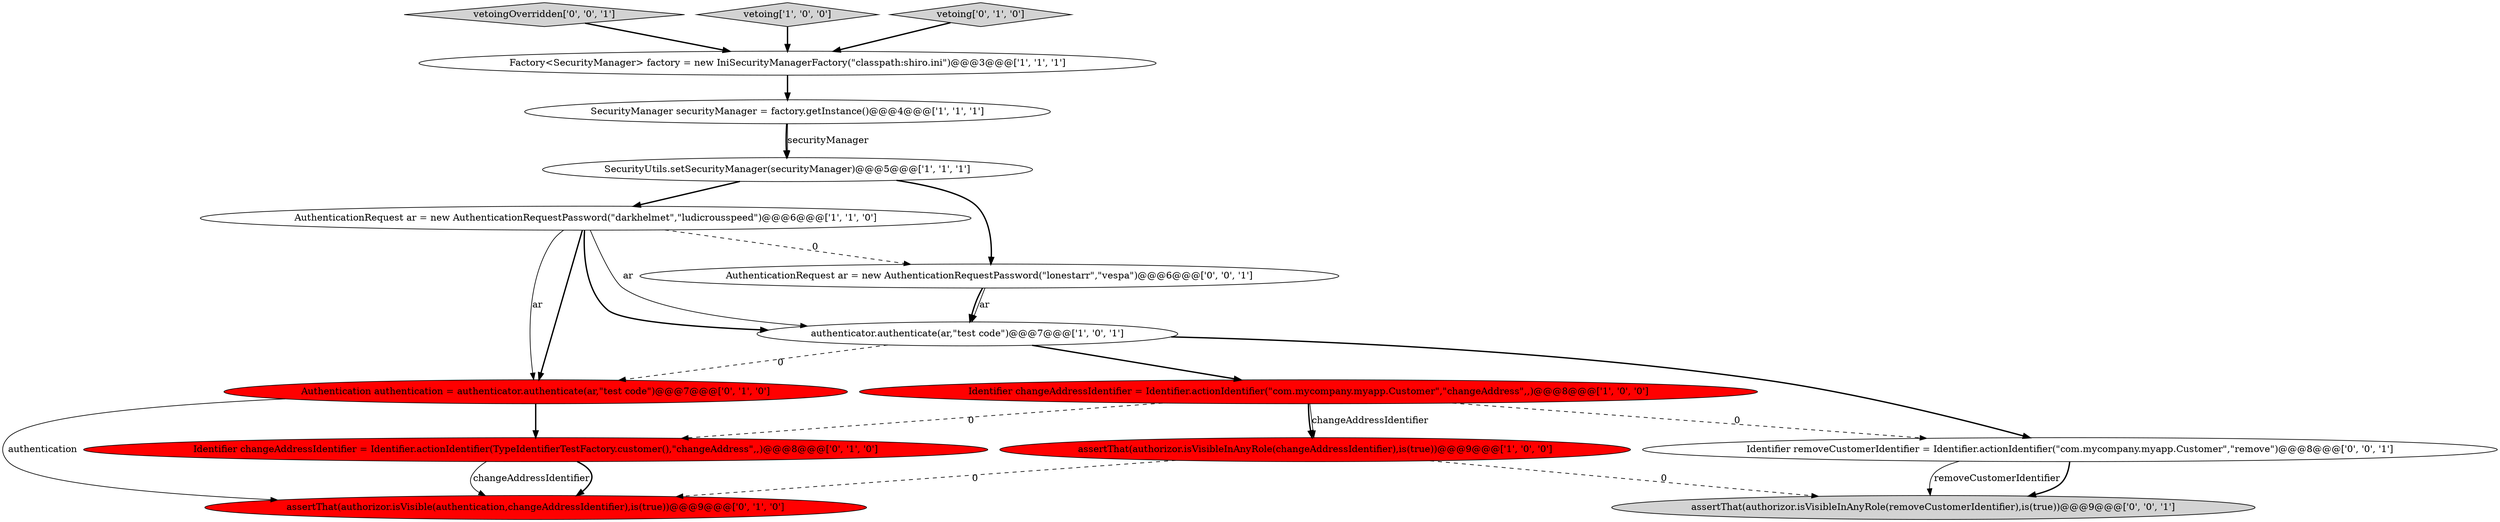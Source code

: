 digraph {
1 [style = filled, label = "SecurityManager securityManager = factory.getInstance()@@@4@@@['1', '1', '1']", fillcolor = white, shape = ellipse image = "AAA0AAABBB1BBB"];
5 [style = filled, label = "Factory<SecurityManager> factory = new IniSecurityManagerFactory(\"classpath:shiro.ini\")@@@3@@@['1', '1', '1']", fillcolor = white, shape = ellipse image = "AAA0AAABBB1BBB"];
10 [style = filled, label = "Authentication authentication = authenticator.authenticate(ar,\"test code\")@@@7@@@['0', '1', '0']", fillcolor = red, shape = ellipse image = "AAA1AAABBB2BBB"];
3 [style = filled, label = "Identifier changeAddressIdentifier = Identifier.actionIdentifier(\"com.mycompany.myapp.Customer\",\"changeAddress\",,)@@@8@@@['1', '0', '0']", fillcolor = red, shape = ellipse image = "AAA1AAABBB1BBB"];
0 [style = filled, label = "SecurityUtils.setSecurityManager(securityManager)@@@5@@@['1', '1', '1']", fillcolor = white, shape = ellipse image = "AAA0AAABBB1BBB"];
7 [style = filled, label = "assertThat(authorizor.isVisibleInAnyRole(changeAddressIdentifier),is(true))@@@9@@@['1', '0', '0']", fillcolor = red, shape = ellipse image = "AAA1AAABBB1BBB"];
2 [style = filled, label = "AuthenticationRequest ar = new AuthenticationRequestPassword(\"darkhelmet\",\"ludicrousspeed\")@@@6@@@['1', '1', '0']", fillcolor = white, shape = ellipse image = "AAA0AAABBB1BBB"];
8 [style = filled, label = "assertThat(authorizor.isVisible(authentication,changeAddressIdentifier),is(true))@@@9@@@['0', '1', '0']", fillcolor = red, shape = ellipse image = "AAA1AAABBB2BBB"];
6 [style = filled, label = "authenticator.authenticate(ar,\"test code\")@@@7@@@['1', '0', '1']", fillcolor = white, shape = ellipse image = "AAA0AAABBB1BBB"];
11 [style = filled, label = "Identifier changeAddressIdentifier = Identifier.actionIdentifier(TypeIdentifierTestFactory.customer(),\"changeAddress\",,)@@@8@@@['0', '1', '0']", fillcolor = red, shape = ellipse image = "AAA1AAABBB2BBB"];
12 [style = filled, label = "AuthenticationRequest ar = new AuthenticationRequestPassword(\"lonestarr\",\"vespa\")@@@6@@@['0', '0', '1']", fillcolor = white, shape = ellipse image = "AAA0AAABBB3BBB"];
14 [style = filled, label = "vetoingOverridden['0', '0', '1']", fillcolor = lightgray, shape = diamond image = "AAA0AAABBB3BBB"];
15 [style = filled, label = "assertThat(authorizor.isVisibleInAnyRole(removeCustomerIdentifier),is(true))@@@9@@@['0', '0', '1']", fillcolor = lightgray, shape = ellipse image = "AAA0AAABBB3BBB"];
4 [style = filled, label = "vetoing['1', '0', '0']", fillcolor = lightgray, shape = diamond image = "AAA0AAABBB1BBB"];
13 [style = filled, label = "Identifier removeCustomerIdentifier = Identifier.actionIdentifier(\"com.mycompany.myapp.Customer\",\"remove\")@@@8@@@['0', '0', '1']", fillcolor = white, shape = ellipse image = "AAA0AAABBB3BBB"];
9 [style = filled, label = "vetoing['0', '1', '0']", fillcolor = lightgray, shape = diamond image = "AAA0AAABBB2BBB"];
6->3 [style = bold, label=""];
2->10 [style = solid, label="ar"];
2->6 [style = bold, label=""];
0->12 [style = bold, label=""];
0->2 [style = bold, label=""];
7->8 [style = dashed, label="0"];
1->0 [style = bold, label=""];
10->8 [style = solid, label="authentication"];
2->6 [style = solid, label="ar"];
13->15 [style = solid, label="removeCustomerIdentifier"];
2->10 [style = bold, label=""];
12->6 [style = bold, label=""];
12->6 [style = solid, label="ar"];
3->13 [style = dashed, label="0"];
6->10 [style = dashed, label="0"];
5->1 [style = bold, label=""];
2->12 [style = dashed, label="0"];
11->8 [style = solid, label="changeAddressIdentifier"];
3->7 [style = bold, label=""];
1->0 [style = solid, label="securityManager"];
6->13 [style = bold, label=""];
3->7 [style = solid, label="changeAddressIdentifier"];
7->15 [style = dashed, label="0"];
9->5 [style = bold, label=""];
11->8 [style = bold, label=""];
13->15 [style = bold, label=""];
4->5 [style = bold, label=""];
3->11 [style = dashed, label="0"];
14->5 [style = bold, label=""];
10->11 [style = bold, label=""];
}
